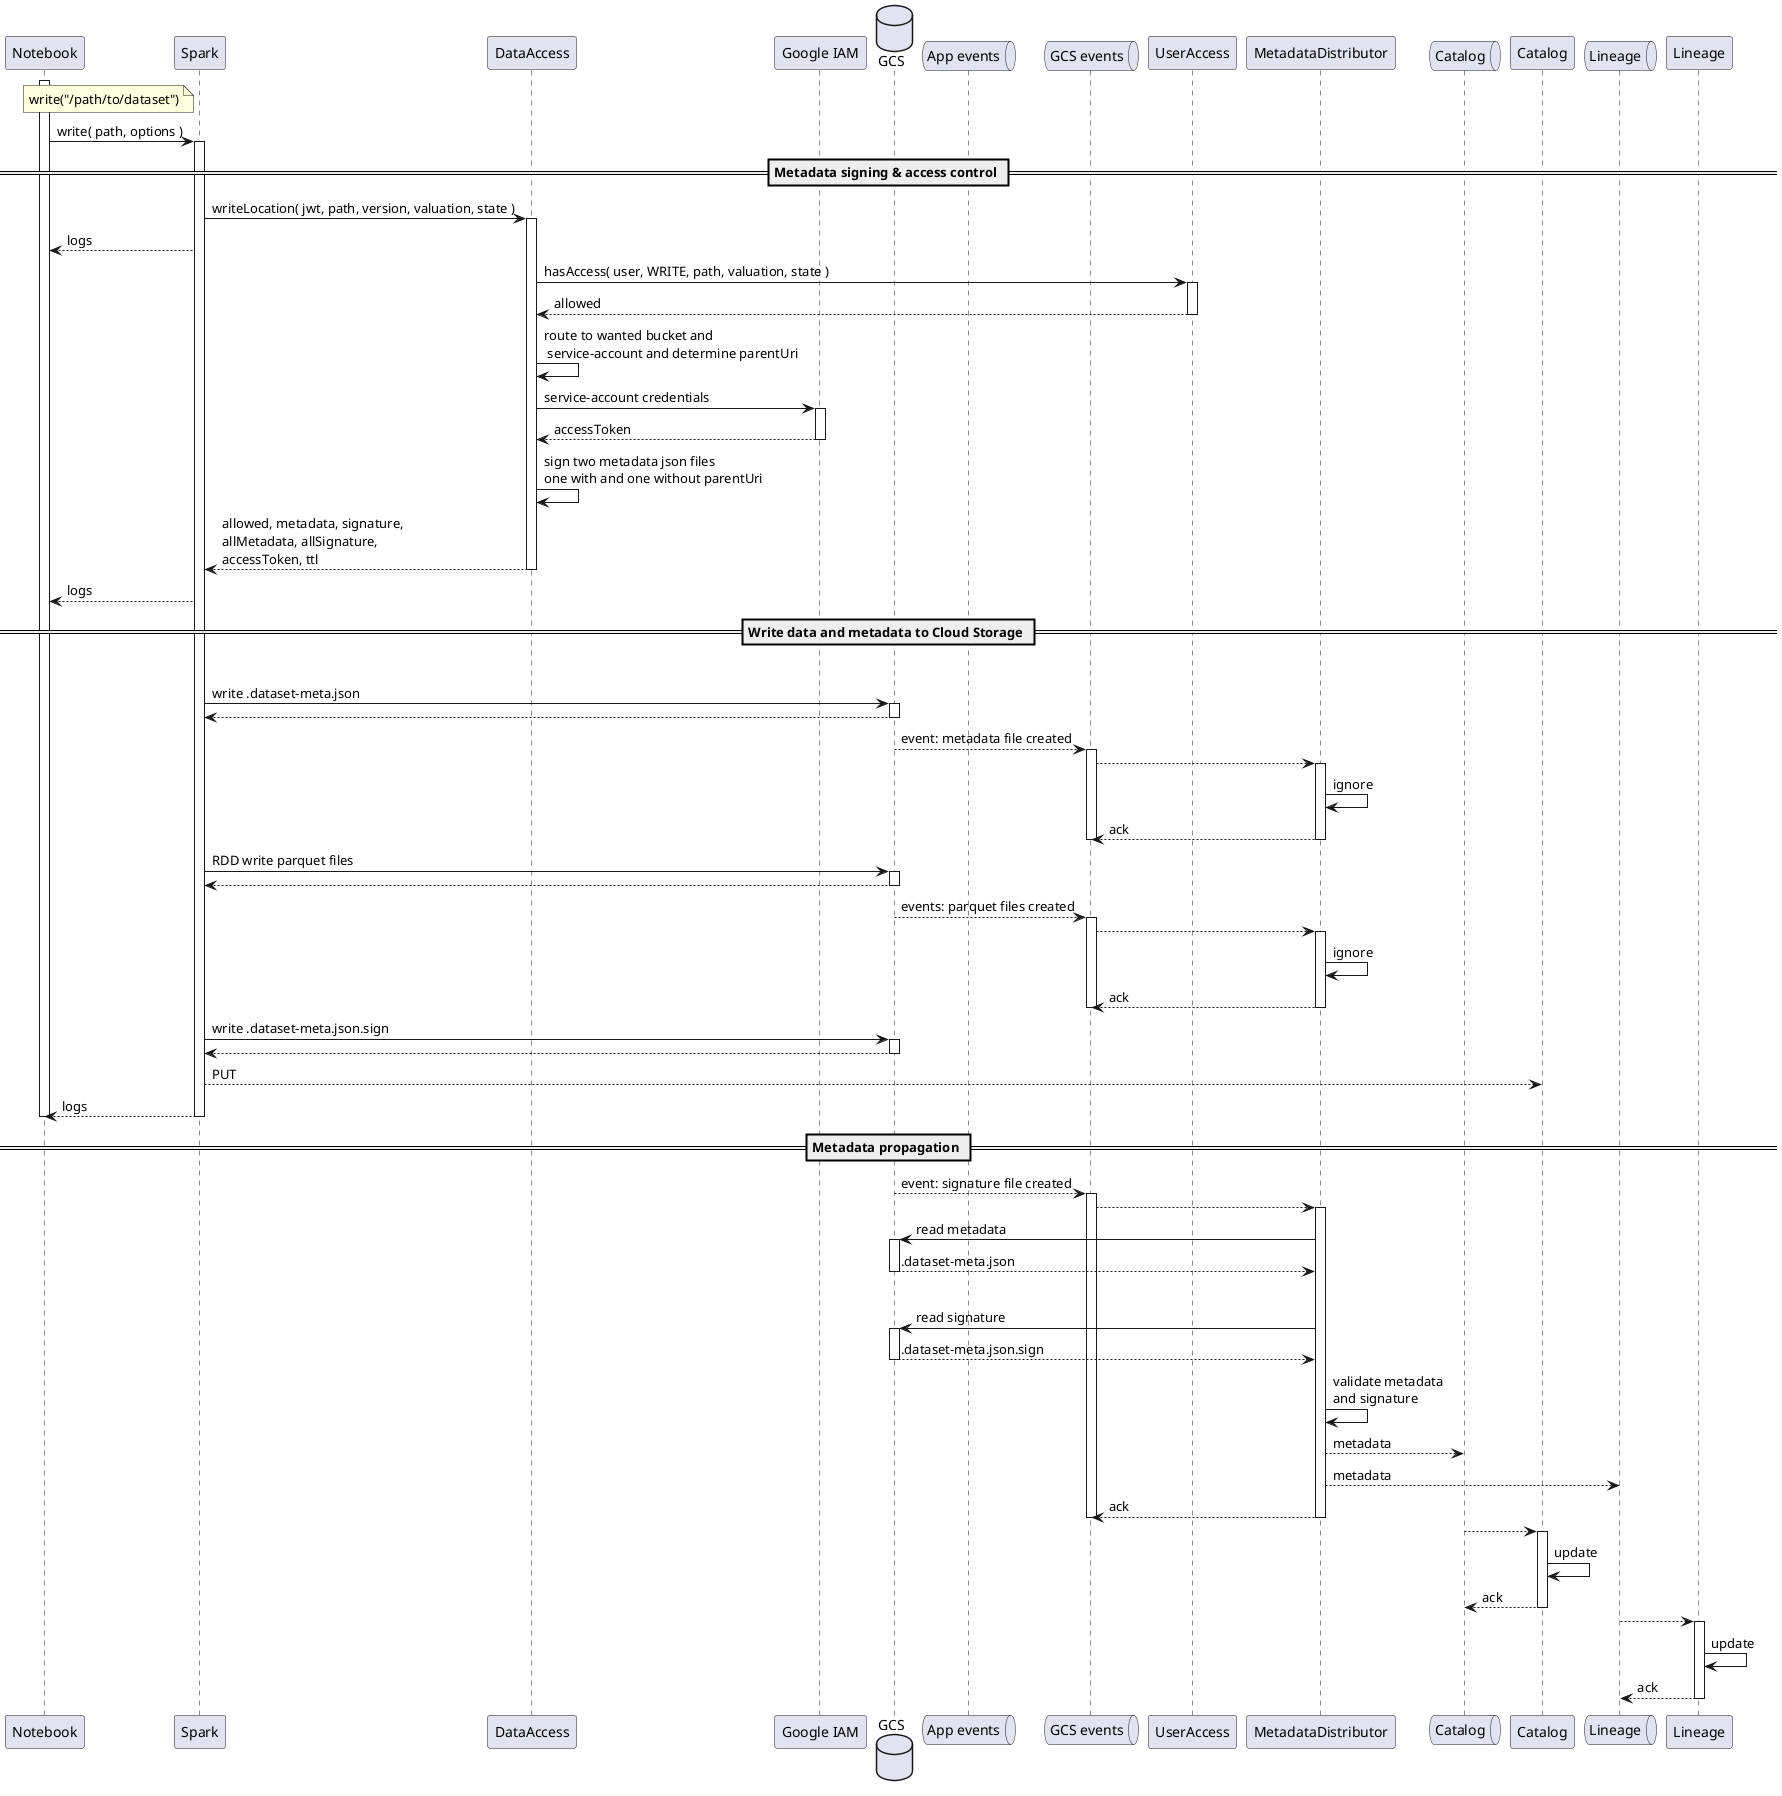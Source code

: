 @startuml

' Participants

participant "Notebook" as notebook
participant "Spark" as spark
participant "DataAccess" as data_access
participant "Google IAM" as iam
database "GCS" as gcs
queue "App events" as appQ
queue "GCS events" as gcsQ
participant "UserAccess" as user_access
participant "MetadataDistributor" as distributor
queue "Catalog" as catalogQ
participant "Catalog" as catalog
queue "Lineage" as lineageQ
participant "Lineage" as lineage

' Flow

note left of spark
    write("/path/to/dataset")
end note

activate notebook
notebook->spark ++ : write( path, options )

== Metadata signing & access control ==

spark->data_access ++ : writeLocation( jwt, path, version, valuation, state )
spark-->notebook: logs
data_access->user_access ++ : hasAccess( user, WRITE, path, valuation, state )
return allowed
data_access -> data_access : route to wanted bucket and\n service-account and determine parentUri
data_access -> iam ++ : service-account credentials
return accessToken
data_access -> data_access : sign two metadata json files\none with and one without parentUri
return allowed, metadata, signature, \nallMetadata, allSignature, \naccessToken, ttl
spark-->notebook: logs

== Write data and metadata to Cloud Storage ==

|||
spark->gcs ++ : write .dataset-meta.json
return
gcs-->gcsQ ++ : event: metadata file created
gcsQ-->distributor ++
distributor->distributor: ignore
return ack
deactivate gcsQ

spark->gcs ++ : RDD write parquet files
return

gcs-->gcsQ ++ : events: parquet files created
gcsQ-->distributor ++
distributor->distributor: ignore
return ack
deactivate gcsQ

spark->gcs ++ : write .dataset-meta.json.sign
return

spark-->catalog : PUT

return logs

deactivate notebook

== Metadata propagation ==

gcs-->gcsQ ++ : event: signature file created
gcsQ-->distributor ++
distributor->gcs ++ : read metadata
return .dataset-meta.json
|||
distributor->gcs ++ : read signature
return .dataset-meta.json.sign
distributor->distributor : validate metadata\nand signature
distributor-->catalogQ: metadata
distributor-->lineageQ: metadata
return ack
deactivate gcsQ

catalogQ-->catalog ++
catalog->catalog: update
return ack

lineageQ-->lineage ++
lineage->lineage: update
return ack

@enduml